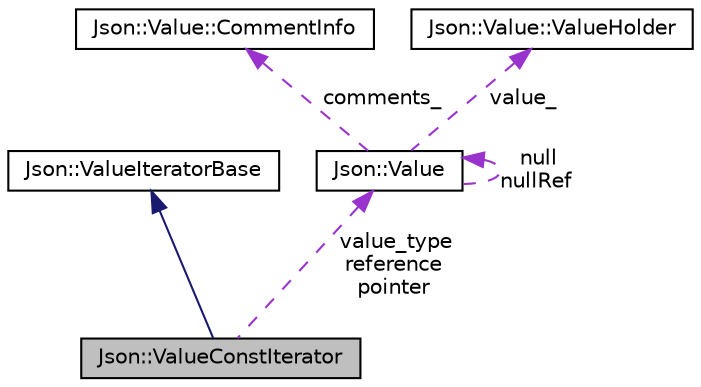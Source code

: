 digraph "Json::ValueConstIterator"
{
 // LATEX_PDF_SIZE
  edge [fontname="Helvetica",fontsize="10",labelfontname="Helvetica",labelfontsize="10"];
  node [fontname="Helvetica",fontsize="10",shape=record];
  Node1 [label="Json::ValueConstIterator",height=0.2,width=0.4,color="black", fillcolor="grey75", style="filled", fontcolor="black",tooltip="const iterator for object and array value."];
  Node2 -> Node1 [dir="back",color="midnightblue",fontsize="10",style="solid",fontname="Helvetica"];
  Node2 [label="Json::ValueIteratorBase",height=0.2,width=0.4,color="black", fillcolor="white", style="filled",URL="$class_json_1_1_value_iterator_base.html",tooltip="base class for Value iterators."];
  Node3 -> Node1 [dir="back",color="darkorchid3",fontsize="10",style="dashed",label=" value_type\nreference\npointer" ,fontname="Helvetica"];
  Node3 [label="Json::Value",height=0.2,width=0.4,color="black", fillcolor="white", style="filled",URL="$class_json_1_1_value.html",tooltip="Represents a JSON value."];
  Node3 -> Node3 [dir="back",color="darkorchid3",fontsize="10",style="dashed",label=" null\nnullRef" ,fontname="Helvetica"];
  Node4 -> Node3 [dir="back",color="darkorchid3",fontsize="10",style="dashed",label=" comments_" ,fontname="Helvetica"];
  Node4 [label="Json::Value::CommentInfo",height=0.2,width=0.4,color="black", fillcolor="white", style="filled",URL="$struct_json_1_1_value_1_1_comment_info.html",tooltip=" "];
  Node5 -> Node3 [dir="back",color="darkorchid3",fontsize="10",style="dashed",label=" value_" ,fontname="Helvetica"];
  Node5 [label="Json::Value::ValueHolder",height=0.2,width=0.4,color="black", fillcolor="white", style="filled",URL="$union_json_1_1_value_1_1_value_holder.html",tooltip=" "];
}
